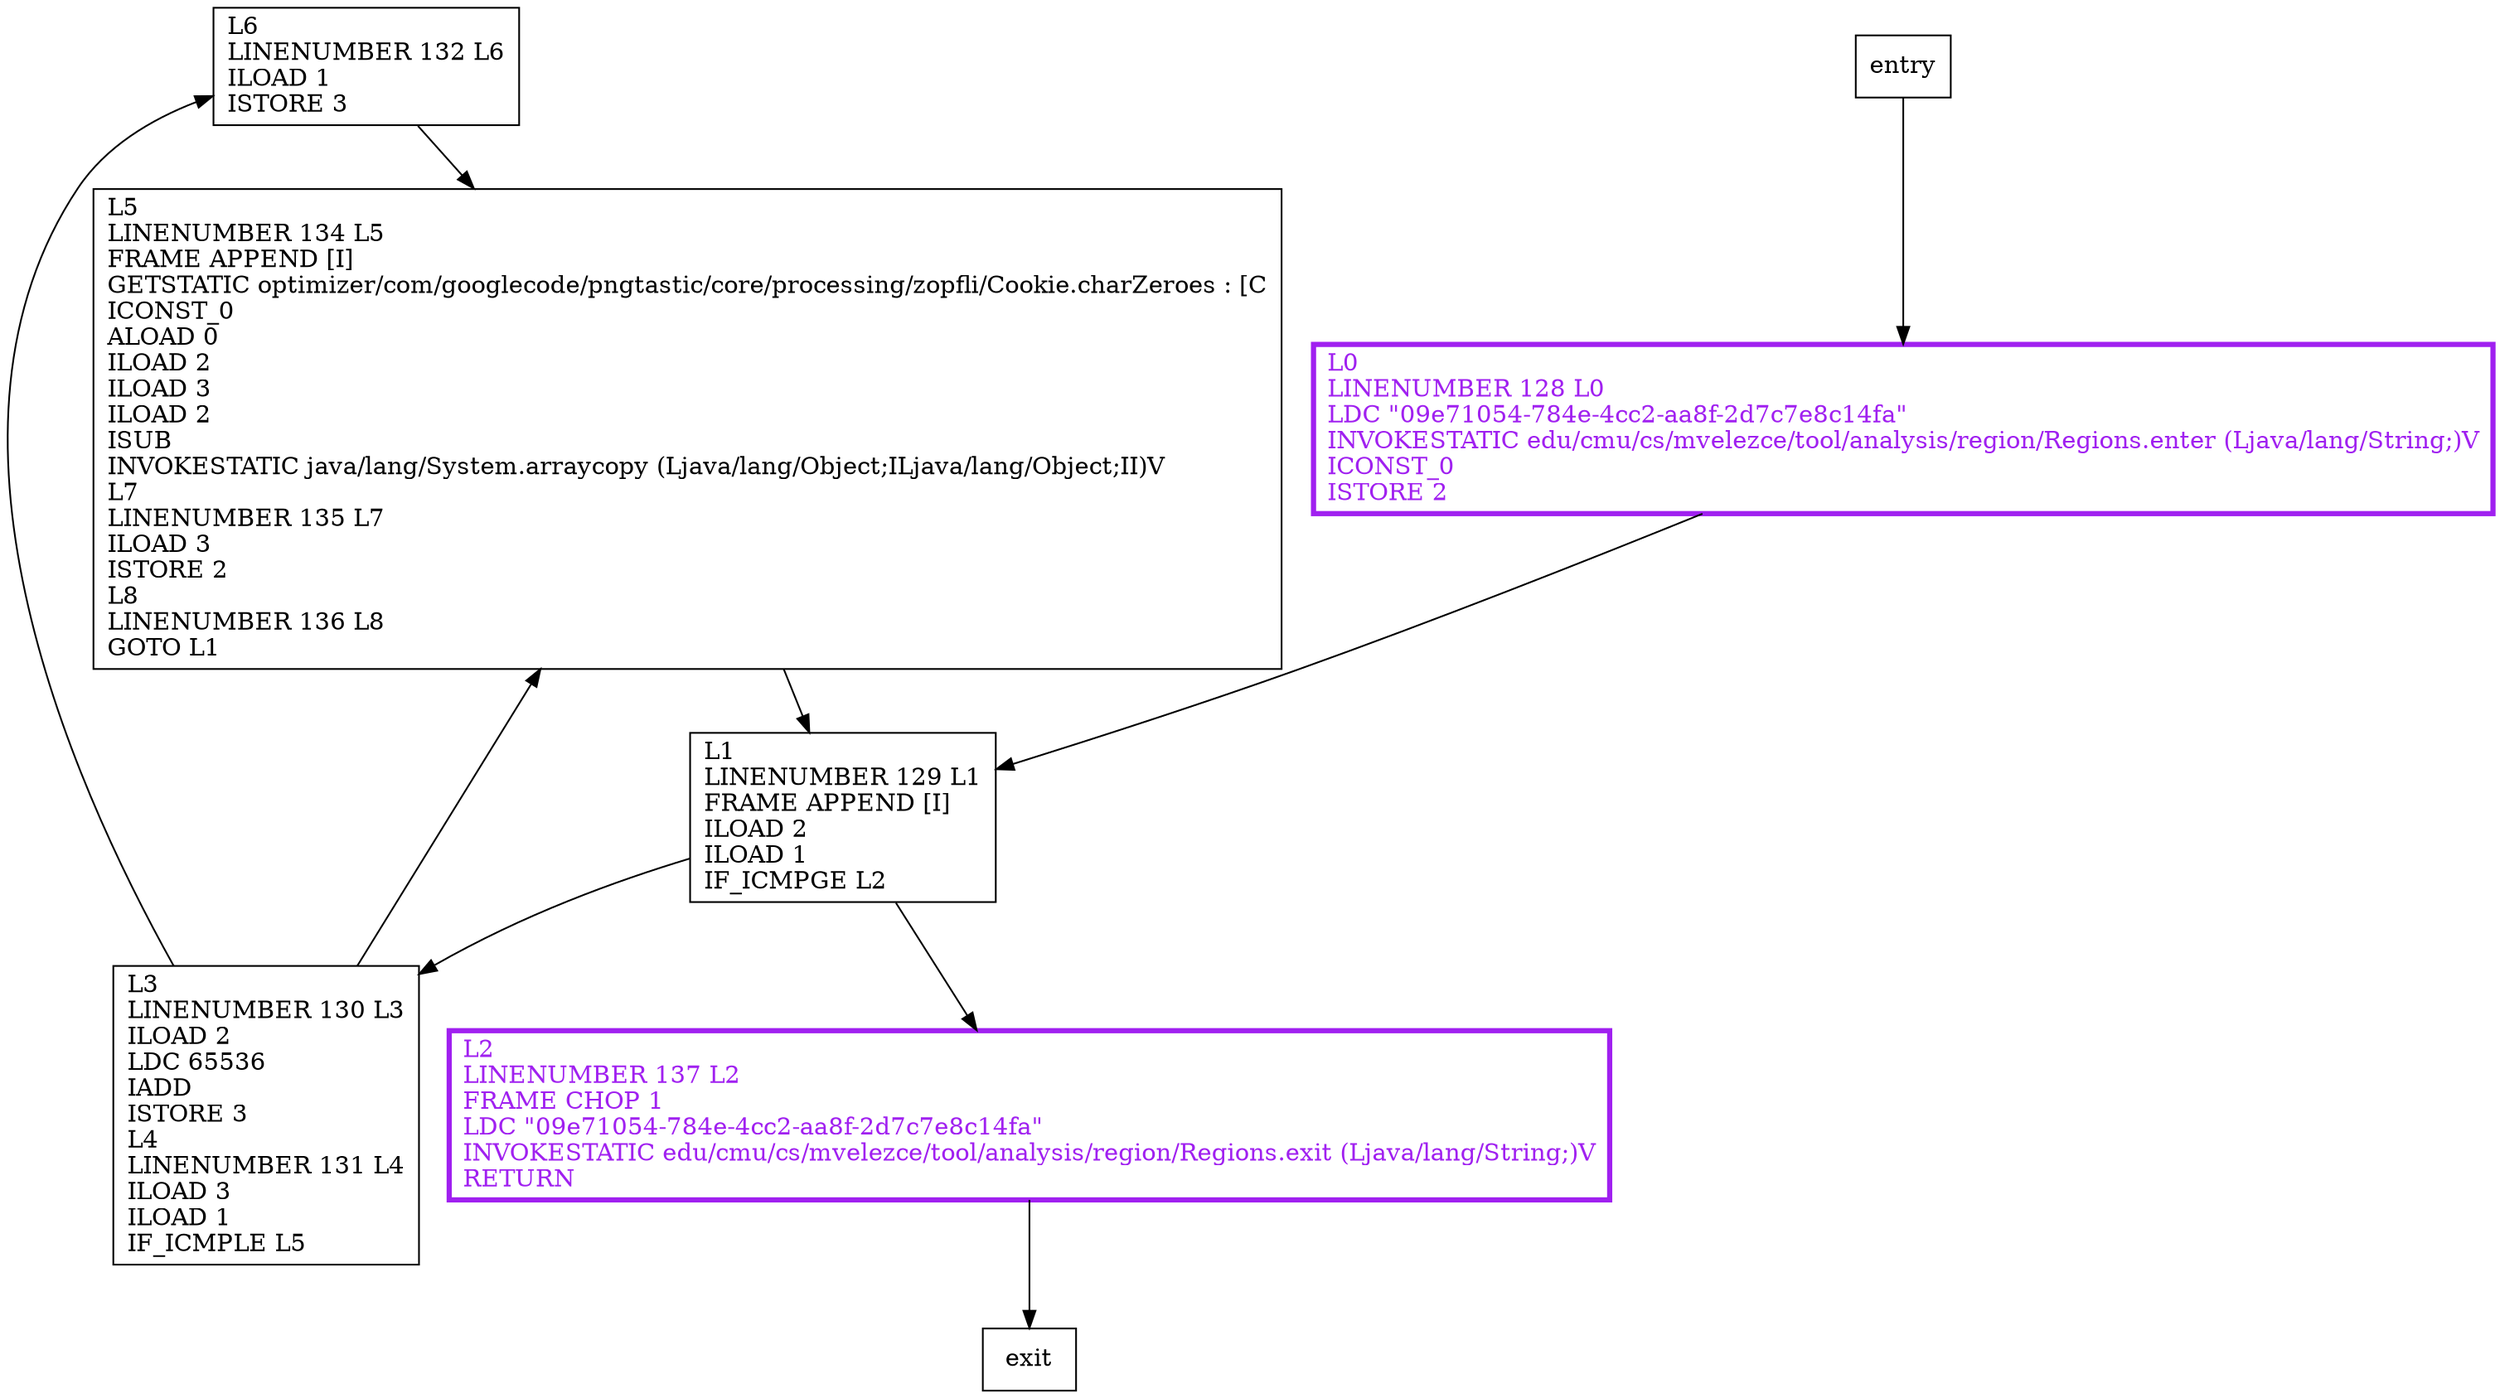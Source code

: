 digraph fill0 {
node [shape=record];
639690519 [label="L6\lLINENUMBER 132 L6\lILOAD 1\lISTORE 3\l"];
1963980755 [label="L3\lLINENUMBER 130 L3\lILOAD 2\lLDC 65536\lIADD\lISTORE 3\lL4\lLINENUMBER 131 L4\lILOAD 3\lILOAD 1\lIF_ICMPLE L5\l"];
21723014 [label="L2\lLINENUMBER 137 L2\lFRAME CHOP 1\lLDC \"09e71054-784e-4cc2-aa8f-2d7c7e8c14fa\"\lINVOKESTATIC edu/cmu/cs/mvelezce/tool/analysis/region/Regions.exit (Ljava/lang/String;)V\lRETURN\l"];
1062163248 [label="L0\lLINENUMBER 128 L0\lLDC \"09e71054-784e-4cc2-aa8f-2d7c7e8c14fa\"\lINVOKESTATIC edu/cmu/cs/mvelezce/tool/analysis/region/Regions.enter (Ljava/lang/String;)V\lICONST_0\lISTORE 2\l"];
1672736386 [label="L5\lLINENUMBER 134 L5\lFRAME APPEND [I]\lGETSTATIC optimizer/com/googlecode/pngtastic/core/processing/zopfli/Cookie.charZeroes : [C\lICONST_0\lALOAD 0\lILOAD 2\lILOAD 3\lILOAD 2\lISUB\lINVOKESTATIC java/lang/System.arraycopy (Ljava/lang/Object;ILjava/lang/Object;II)V\lL7\lLINENUMBER 135 L7\lILOAD 3\lISTORE 2\lL8\lLINENUMBER 136 L8\lGOTO L1\l"];
2089636626 [label="L1\lLINENUMBER 129 L1\lFRAME APPEND [I]\lILOAD 2\lILOAD 1\lIF_ICMPGE L2\l"];
entry;
exit;
entry -> 1062163248;
639690519 -> 1672736386;
1963980755 -> 639690519;
1963980755 -> 1672736386;
21723014 -> exit;
1062163248 -> 2089636626;
1672736386 -> 2089636626;
2089636626 -> 1963980755;
2089636626 -> 21723014;
21723014[fontcolor="purple", penwidth=3, color="purple"];
1062163248[fontcolor="purple", penwidth=3, color="purple"];
}

